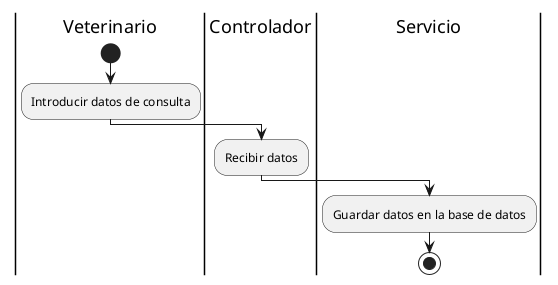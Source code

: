 @startuml
|Veterinario|
start
:Introducir datos de consulta;
|Controlador|
:Recibir datos;
|Servicio|
:Guardar datos en la base de datos;
stop
@enduml